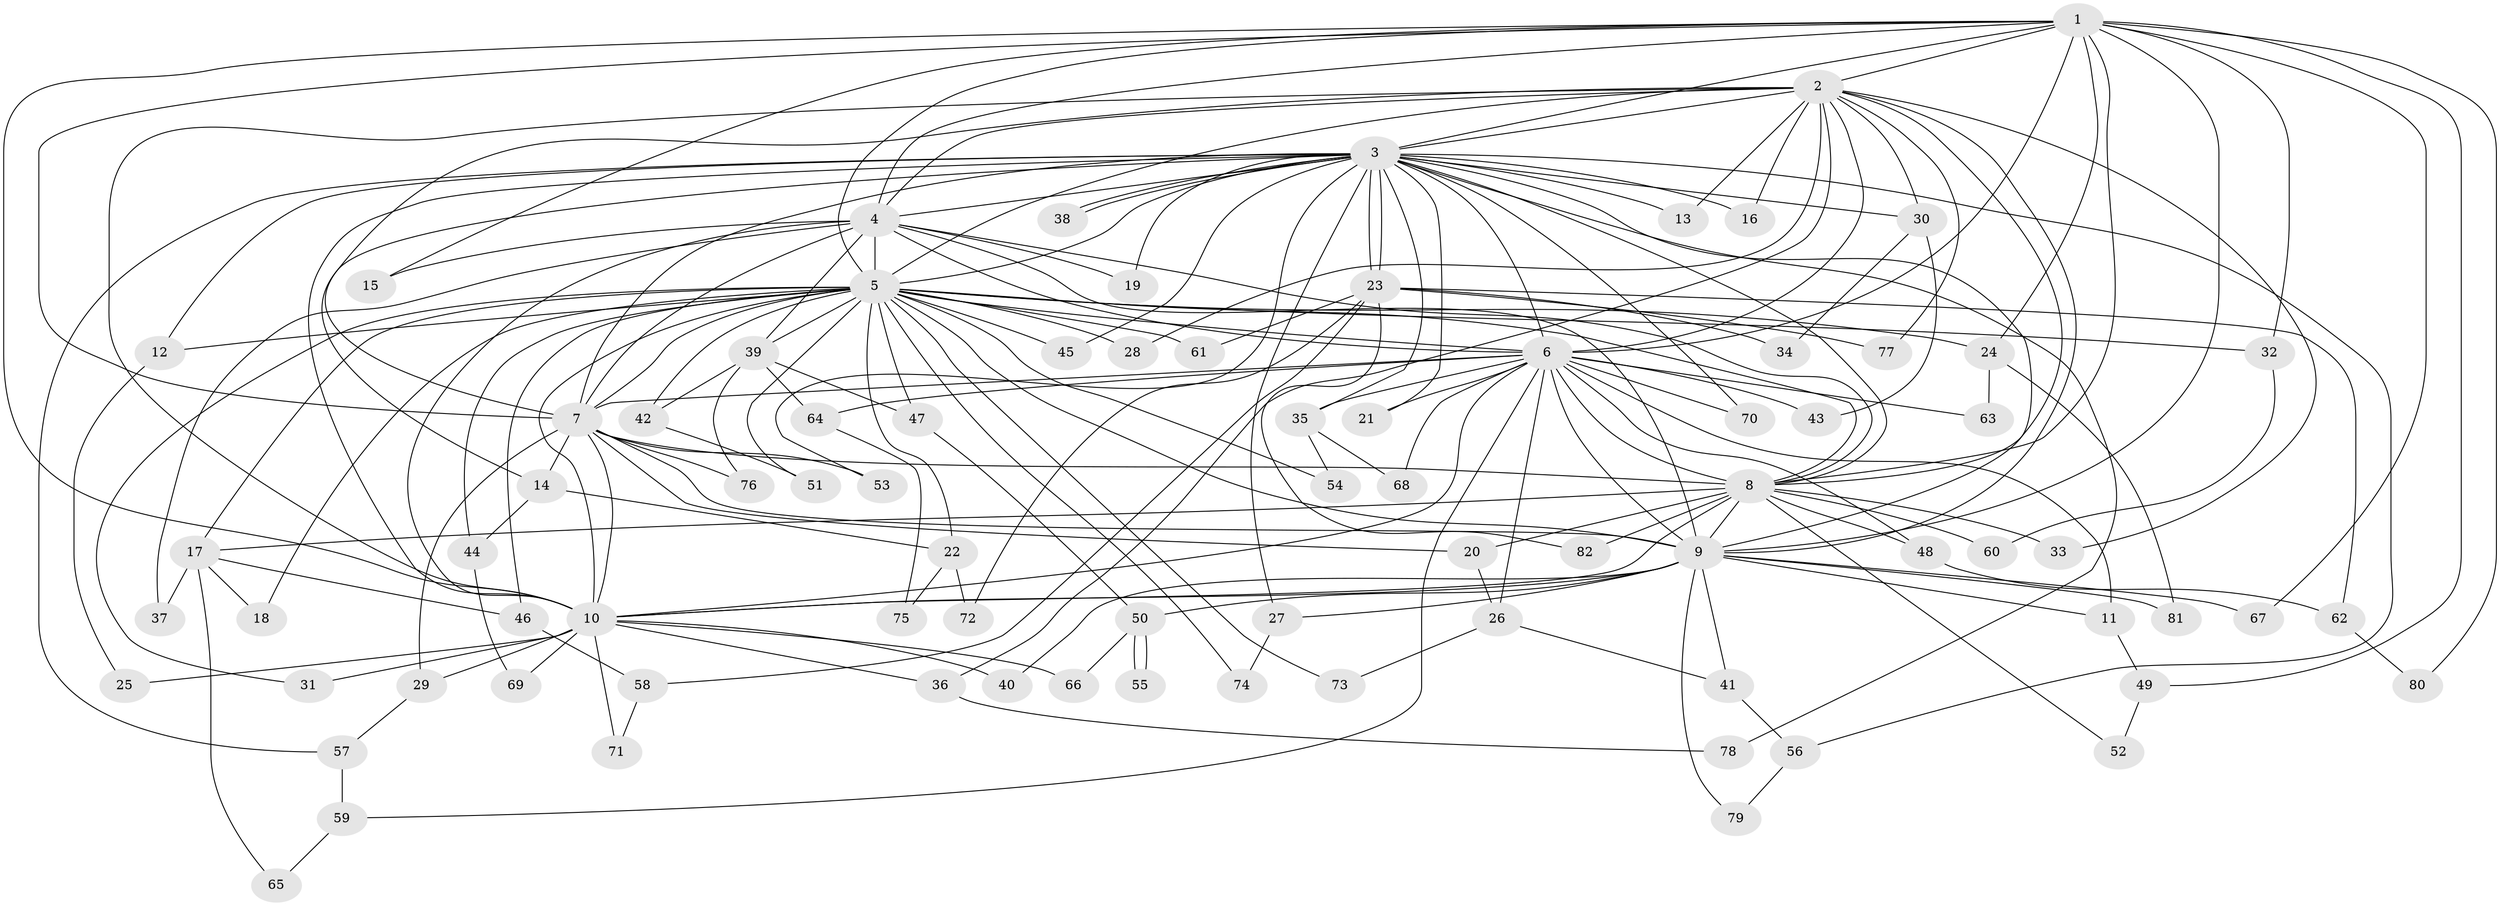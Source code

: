 // coarse degree distribution, {14: 0.03125, 11: 0.03125, 2: 0.46875, 1: 0.25, 4: 0.09375, 10: 0.03125, 3: 0.0625, 15: 0.03125}
// Generated by graph-tools (version 1.1) at 2025/48/03/04/25 21:48:42]
// undirected, 82 vertices, 189 edges
graph export_dot {
graph [start="1"]
  node [color=gray90,style=filled];
  1;
  2;
  3;
  4;
  5;
  6;
  7;
  8;
  9;
  10;
  11;
  12;
  13;
  14;
  15;
  16;
  17;
  18;
  19;
  20;
  21;
  22;
  23;
  24;
  25;
  26;
  27;
  28;
  29;
  30;
  31;
  32;
  33;
  34;
  35;
  36;
  37;
  38;
  39;
  40;
  41;
  42;
  43;
  44;
  45;
  46;
  47;
  48;
  49;
  50;
  51;
  52;
  53;
  54;
  55;
  56;
  57;
  58;
  59;
  60;
  61;
  62;
  63;
  64;
  65;
  66;
  67;
  68;
  69;
  70;
  71;
  72;
  73;
  74;
  75;
  76;
  77;
  78;
  79;
  80;
  81;
  82;
  1 -- 2;
  1 -- 3;
  1 -- 4;
  1 -- 5;
  1 -- 6;
  1 -- 7;
  1 -- 8;
  1 -- 9;
  1 -- 10;
  1 -- 15;
  1 -- 24;
  1 -- 32;
  1 -- 49;
  1 -- 67;
  1 -- 80;
  2 -- 3;
  2 -- 4;
  2 -- 5;
  2 -- 6;
  2 -- 7;
  2 -- 8;
  2 -- 9;
  2 -- 10;
  2 -- 13;
  2 -- 16;
  2 -- 28;
  2 -- 30;
  2 -- 33;
  2 -- 36;
  2 -- 77;
  3 -- 4;
  3 -- 5;
  3 -- 6;
  3 -- 7;
  3 -- 8;
  3 -- 9;
  3 -- 10;
  3 -- 12;
  3 -- 13;
  3 -- 14;
  3 -- 16;
  3 -- 19;
  3 -- 21;
  3 -- 23;
  3 -- 23;
  3 -- 27;
  3 -- 30;
  3 -- 35;
  3 -- 38;
  3 -- 38;
  3 -- 45;
  3 -- 53;
  3 -- 56;
  3 -- 57;
  3 -- 70;
  3 -- 78;
  4 -- 5;
  4 -- 6;
  4 -- 7;
  4 -- 8;
  4 -- 9;
  4 -- 10;
  4 -- 15;
  4 -- 19;
  4 -- 37;
  4 -- 39;
  5 -- 6;
  5 -- 7;
  5 -- 8;
  5 -- 9;
  5 -- 10;
  5 -- 12;
  5 -- 17;
  5 -- 18;
  5 -- 22;
  5 -- 24;
  5 -- 28;
  5 -- 31;
  5 -- 32;
  5 -- 39;
  5 -- 42;
  5 -- 44;
  5 -- 45;
  5 -- 46;
  5 -- 47;
  5 -- 51;
  5 -- 54;
  5 -- 61;
  5 -- 73;
  5 -- 74;
  6 -- 7;
  6 -- 8;
  6 -- 9;
  6 -- 10;
  6 -- 11;
  6 -- 21;
  6 -- 26;
  6 -- 35;
  6 -- 43;
  6 -- 48;
  6 -- 59;
  6 -- 63;
  6 -- 64;
  6 -- 68;
  6 -- 70;
  7 -- 8;
  7 -- 9;
  7 -- 10;
  7 -- 14;
  7 -- 20;
  7 -- 29;
  7 -- 53;
  7 -- 76;
  8 -- 9;
  8 -- 10;
  8 -- 17;
  8 -- 20;
  8 -- 33;
  8 -- 48;
  8 -- 52;
  8 -- 60;
  8 -- 82;
  9 -- 10;
  9 -- 11;
  9 -- 27;
  9 -- 40;
  9 -- 41;
  9 -- 50;
  9 -- 67;
  9 -- 79;
  9 -- 81;
  10 -- 25;
  10 -- 29;
  10 -- 31;
  10 -- 36;
  10 -- 40;
  10 -- 66;
  10 -- 69;
  10 -- 71;
  11 -- 49;
  12 -- 25;
  14 -- 22;
  14 -- 44;
  17 -- 18;
  17 -- 37;
  17 -- 46;
  17 -- 65;
  20 -- 26;
  22 -- 72;
  22 -- 75;
  23 -- 34;
  23 -- 58;
  23 -- 61;
  23 -- 62;
  23 -- 72;
  23 -- 77;
  23 -- 82;
  24 -- 63;
  24 -- 81;
  26 -- 41;
  26 -- 73;
  27 -- 74;
  29 -- 57;
  30 -- 34;
  30 -- 43;
  32 -- 60;
  35 -- 54;
  35 -- 68;
  36 -- 78;
  39 -- 42;
  39 -- 47;
  39 -- 64;
  39 -- 76;
  41 -- 56;
  42 -- 51;
  44 -- 69;
  46 -- 58;
  47 -- 50;
  48 -- 62;
  49 -- 52;
  50 -- 55;
  50 -- 55;
  50 -- 66;
  56 -- 79;
  57 -- 59;
  58 -- 71;
  59 -- 65;
  62 -- 80;
  64 -- 75;
}
